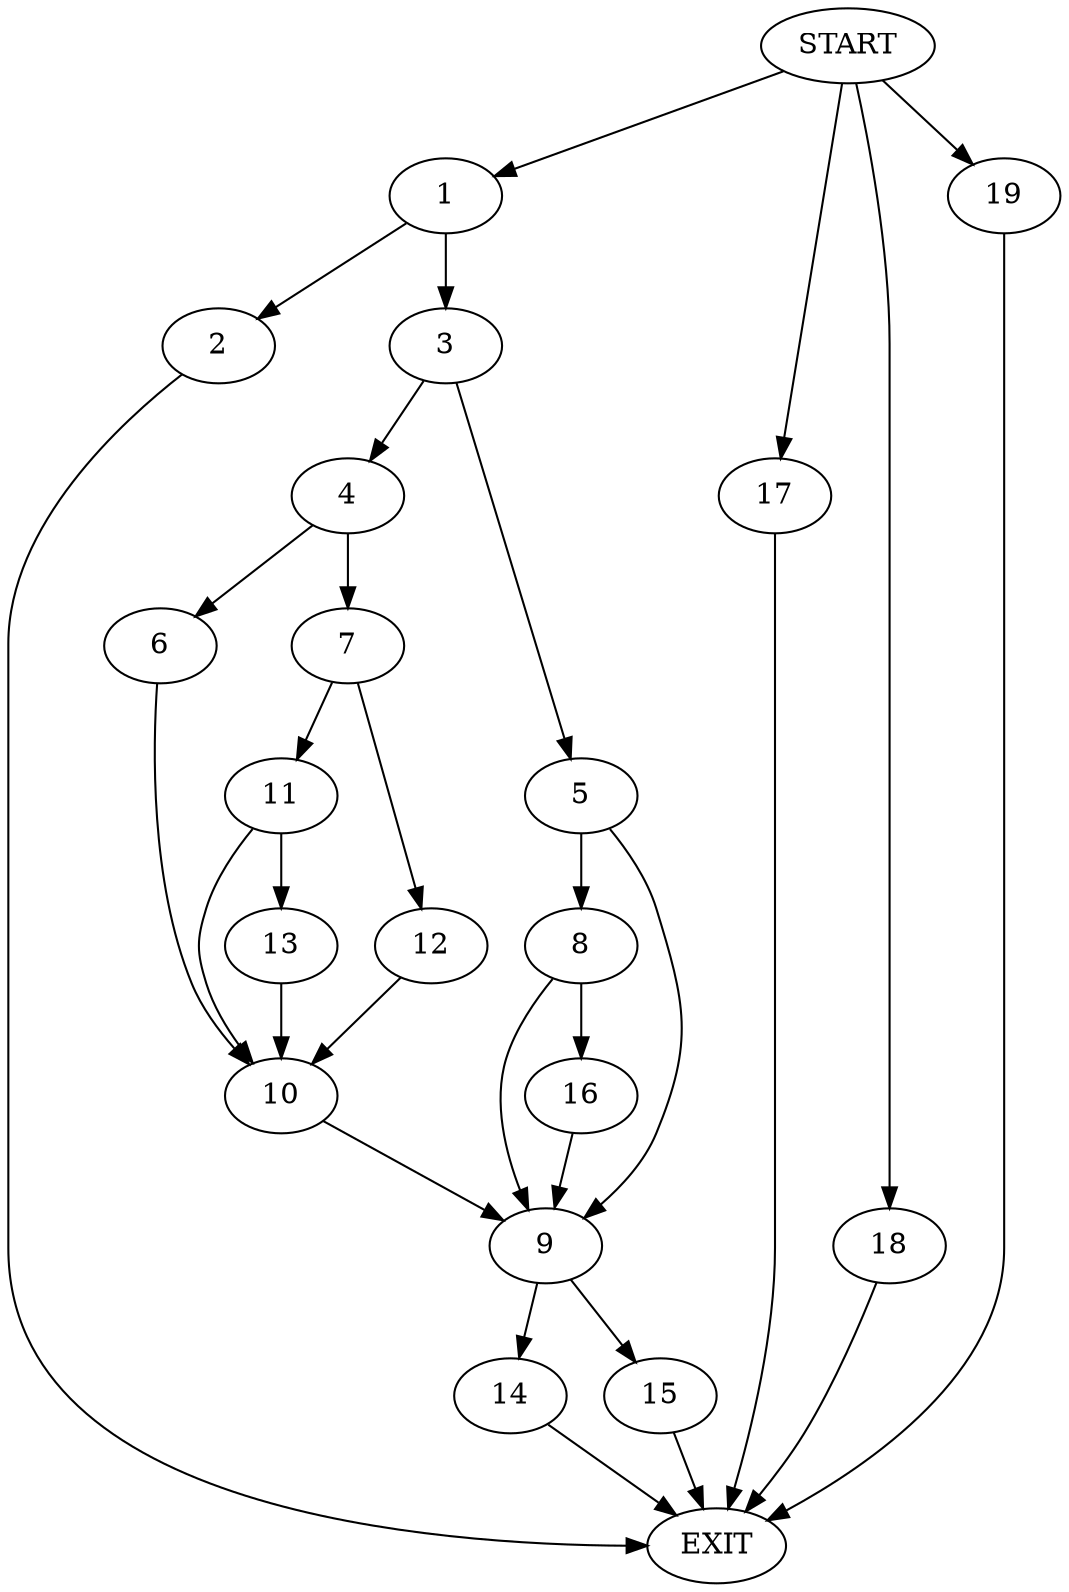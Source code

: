 digraph {
0 [label="START"]
20 [label="EXIT"]
0 -> 1
1 -> 2
1 -> 3
3 -> 4
3 -> 5
2 -> 20
4 -> 6
4 -> 7
5 -> 8
5 -> 9
6 -> 10
7 -> 11
7 -> 12
10 -> 9
11 -> 13
11 -> 10
12 -> 10
13 -> 10
9 -> 14
9 -> 15
8 -> 16
8 -> 9
16 -> 9
15 -> 20
14 -> 20
0 -> 17
17 -> 20
0 -> 18
18 -> 20
0 -> 19
19 -> 20
}
